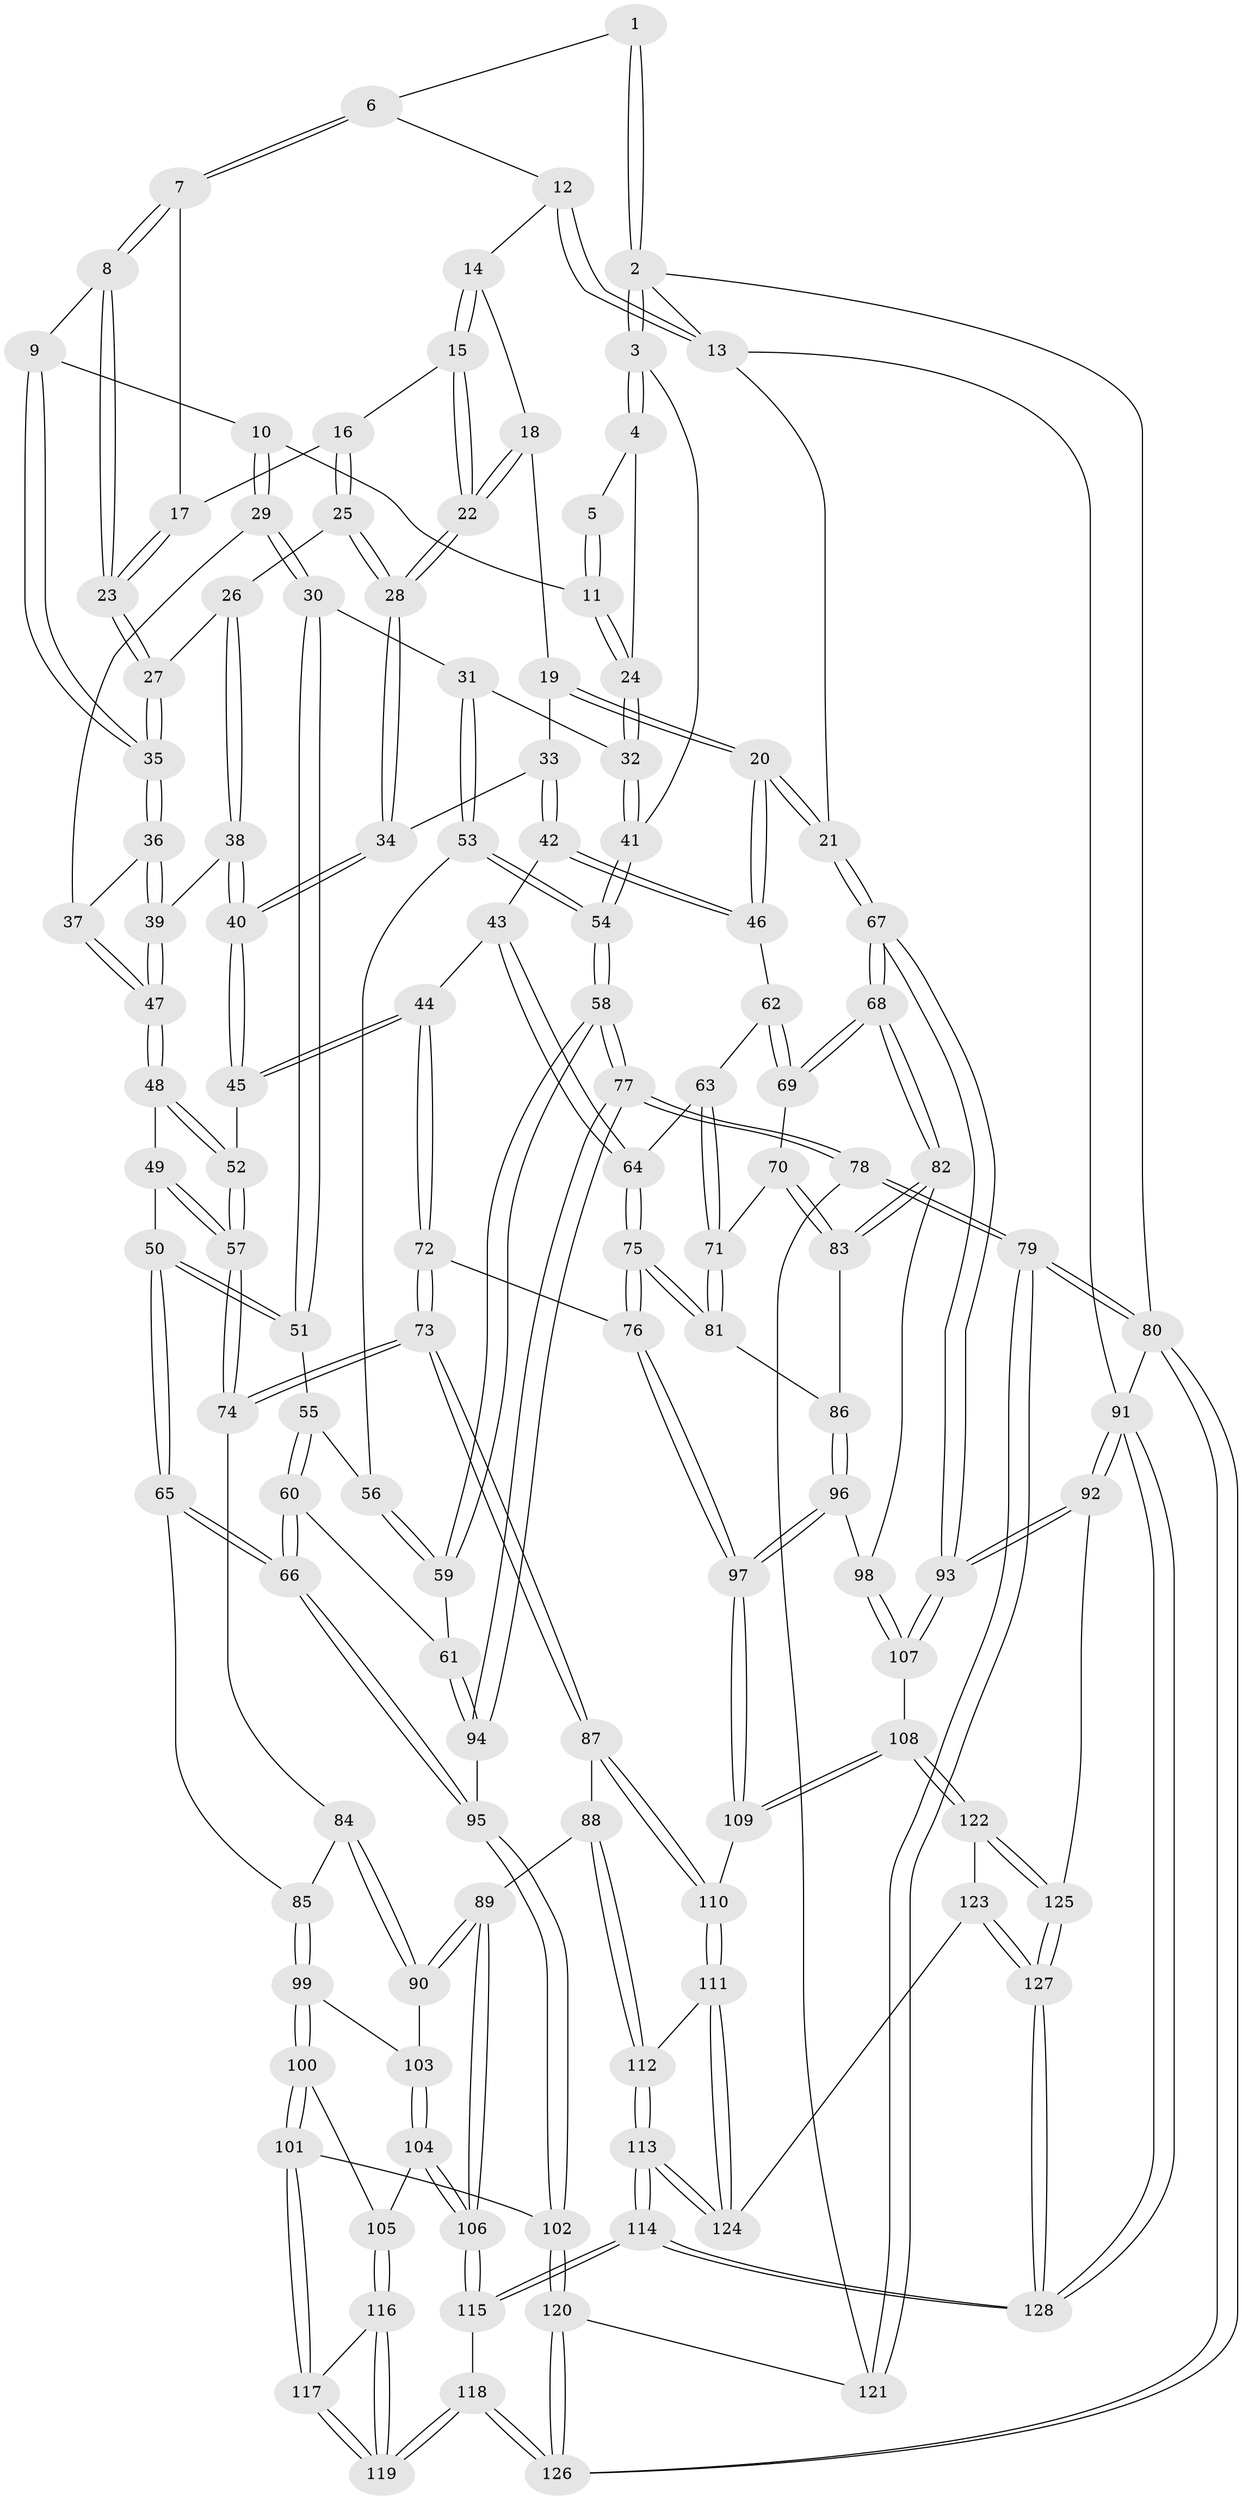 // coarse degree distribution, {7: 0.058823529411764705, 4: 0.39215686274509803, 3: 0.17647058823529413, 6: 0.09803921568627451, 5: 0.19607843137254902, 2: 0.058823529411764705, 8: 0.0196078431372549}
// Generated by graph-tools (version 1.1) at 2025/21/03/04/25 18:21:11]
// undirected, 128 vertices, 317 edges
graph export_dot {
graph [start="1"]
  node [color=gray90,style=filled];
  1 [pos="+0.18948937723848+0"];
  2 [pos="+0+0"];
  3 [pos="+0+0.1267578611727225"];
  4 [pos="+0.10522126023342515+0.10199127803405723"];
  5 [pos="+0.16146998201138343+0"];
  6 [pos="+0.44311033948476436+0"];
  7 [pos="+0.40300978612461524+0.044455286829084624"];
  8 [pos="+0.3917517123993554+0.06619043854650081"];
  9 [pos="+0.33577017018473404+0.1357591365493173"];
  10 [pos="+0.3150465719028306+0.14148011129188287"];
  11 [pos="+0.2573232224555081+0.14880448764846546"];
  12 [pos="+0.5260107766796766+0"];
  13 [pos="+1+0"];
  14 [pos="+0.6114849424880037+0.011524008312846648"];
  15 [pos="+0.5394219025392805+0.14560067203105947"];
  16 [pos="+0.5110131556091565+0.16854680748818363"];
  17 [pos="+0.488840785246164+0.15725305524239214"];
  18 [pos="+0.6179023535593673+0.020674212424039044"];
  19 [pos="+0.7199254308623753+0.11578898343645264"];
  20 [pos="+1+0.18185838024877732"];
  21 [pos="+1+0.17167274556171525"];
  22 [pos="+0.5831987624511209+0.18865081620591967"];
  23 [pos="+0.4479193929722316+0.24058128375160276"];
  24 [pos="+0.14723248572783115+0.21723458245915328"];
  25 [pos="+0.5464090897138981+0.23389421333406135"];
  26 [pos="+0.45107409531827264+0.25389442231463316"];
  27 [pos="+0.4480142533479574+0.2525435559400376"];
  28 [pos="+0.5831093422020911+0.24566984008340462"];
  29 [pos="+0.2507754912536727+0.3228784083029194"];
  30 [pos="+0.19958451662391657+0.33244274885186625"];
  31 [pos="+0.17334759001254393+0.3181388528525798"];
  32 [pos="+0.1434572800540259+0.2369782220893916"];
  33 [pos="+0.637171952037023+0.26457909296777293"];
  34 [pos="+0.6025152297826881+0.26295603009784163"];
  35 [pos="+0.3664658085695908+0.27163233735415554"];
  36 [pos="+0.36533105123439524+0.27323348310176765"];
  37 [pos="+0.313972464574483+0.3179529692637092"];
  38 [pos="+0.4945722134895404+0.3626779244539092"];
  39 [pos="+0.4520982208977947+0.36680700948394046"];
  40 [pos="+0.5228875441689003+0.3768962085633188"];
  41 [pos="+0+0.23690548648853457"];
  42 [pos="+0.718139447405148+0.3384992274855839"];
  43 [pos="+0.6308749310157382+0.44506415418434725"];
  44 [pos="+0.5697612444669572+0.46910274149500747"];
  45 [pos="+0.5522628740461792+0.46422024787304184"];
  46 [pos="+0.9100848986450193+0.3501798976578945"];
  47 [pos="+0.37920003036961436+0.40635612515929487"];
  48 [pos="+0.3788588702753697+0.4246128534836044"];
  49 [pos="+0.3624434574491738+0.4556447142194764"];
  50 [pos="+0.2880664386546122+0.5159220218328907"];
  51 [pos="+0.23051954870800714+0.4464587664049077"];
  52 [pos="+0.5287761010041444+0.47892043306523097"];
  53 [pos="+0.08241431664959033+0.38566710683503586"];
  54 [pos="+0+0.3627494699967056"];
  55 [pos="+0.16155467041142735+0.4923652986870622"];
  56 [pos="+0.08005159294890694+0.4646334016586689"];
  57 [pos="+0.47215516472038543+0.5429851215248481"];
  58 [pos="+0+0.4880405109993654"];
  59 [pos="+0.0722981313197448+0.48195993740280535"];
  60 [pos="+0.13541565987840723+0.5822634083614633"];
  61 [pos="+0.07508576167159071+0.5764262414873361"];
  62 [pos="+0.9079390057678359+0.3545409038301601"];
  63 [pos="+0.835932075067098+0.44921609827374254"];
  64 [pos="+0.7530448047587935+0.5218102800926014"];
  65 [pos="+0.2903826789056339+0.563170217532592"];
  66 [pos="+0.1966655616530085+0.6147335709334302"];
  67 [pos="+1+0.5901662036103565"];
  68 [pos="+1+0.6065664134687699"];
  69 [pos="+0.9081810574771138+0.5723156926068351"];
  70 [pos="+0.906743554727588+0.5759829781812259"];
  71 [pos="+0.8457571716348092+0.595976132159034"];
  72 [pos="+0.6651768471271053+0.6639892592677433"];
  73 [pos="+0.6546749709368694+0.6762783969024687"];
  74 [pos="+0.4654642912965624+0.5577774780011564"];
  75 [pos="+0.7216073829082266+0.6234804830821342"];
  76 [pos="+0.6985016192286766+0.6515250463978226"];
  77 [pos="+0+0.6833427748910559"];
  78 [pos="+0+0.7816211906857116"];
  79 [pos="+0+1"];
  80 [pos="+0+1"];
  81 [pos="+0.8376304528812263+0.607859272861592"];
  82 [pos="+0.961372018176763+0.6469254813976585"];
  83 [pos="+0.9152513156512857+0.6094565153605729"];
  84 [pos="+0.4619606086550161+0.5619541789204979"];
  85 [pos="+0.32799410784824307+0.5919381903328567"];
  86 [pos="+0.8682450437188215+0.6441471025470585"];
  87 [pos="+0.6462495112651447+0.690216385874063"];
  88 [pos="+0.555161175475866+0.7583905851288466"];
  89 [pos="+0.5479998198939796+0.7593078888087246"];
  90 [pos="+0.4772490952243928+0.6639431194612345"];
  91 [pos="+1+1"];
  92 [pos="+1+0.8316871648873677"];
  93 [pos="+1+0.8197030546928629"];
  94 [pos="+0+0.6746821271857509"];
  95 [pos="+0.17484384023895572+0.7859011334010385"];
  96 [pos="+0.8788043845918027+0.7136750276544997"];
  97 [pos="+0.8530269087601755+0.7418012822639725"];
  98 [pos="+0.9092263807258378+0.7034449485362586"];
  99 [pos="+0.3405487750087782+0.6414621488822859"];
  100 [pos="+0.28647805141133614+0.7877734525295295"];
  101 [pos="+0.19631307046752852+0.8180745817064132"];
  102 [pos="+0.19613400256728172+0.8180458920836137"];
  103 [pos="+0.38398185334433943+0.667659070007633"];
  104 [pos="+0.43727109084935545+0.8058891094592153"];
  105 [pos="+0.41601130859490354+0.8133716920898059"];
  106 [pos="+0.4852493492701234+0.8011649938070613"];
  107 [pos="+1+0.8030014938749481"];
  108 [pos="+0.8622167839185876+0.8261498597194826"];
  109 [pos="+0.8582612611413989+0.8222489790571909"];
  110 [pos="+0.7530068496786532+0.8431543288194667"];
  111 [pos="+0.7339696212649005+0.8700244146765345"];
  112 [pos="+0.6099641861695857+0.8495653090723059"];
  113 [pos="+0.6286123374803538+1"];
  114 [pos="+0.6032894446688075+1"];
  115 [pos="+0.5494358082117271+1"];
  116 [pos="+0.3942084948874649+0.8949249221991424"];
  117 [pos="+0.25474445604267554+0.8982642269730622"];
  118 [pos="+0.40519280183698364+1"];
  119 [pos="+0.37011285585468945+1"];
  120 [pos="+0.1261783353798044+0.9046914766658147"];
  121 [pos="+0.07959587983414608+0.9031985650239098"];
  122 [pos="+0.8736693549607801+0.8903273598866192"];
  123 [pos="+0.8391999080835+0.9317055261302419"];
  124 [pos="+0.7191420953543046+0.9795407557529453"];
  125 [pos="+0.9382890661968226+0.9499612495211216"];
  126 [pos="+0.12448200164592578+1"];
  127 [pos="+0.8834860261951913+1"];
  128 [pos="+0.8717513647651207+1"];
  1 -- 2;
  1 -- 2;
  1 -- 6;
  2 -- 3;
  2 -- 3;
  2 -- 13;
  2 -- 80;
  3 -- 4;
  3 -- 4;
  3 -- 41;
  4 -- 5;
  4 -- 24;
  5 -- 11;
  5 -- 11;
  6 -- 7;
  6 -- 7;
  6 -- 12;
  7 -- 8;
  7 -- 8;
  7 -- 17;
  8 -- 9;
  8 -- 23;
  8 -- 23;
  9 -- 10;
  9 -- 35;
  9 -- 35;
  10 -- 11;
  10 -- 29;
  10 -- 29;
  11 -- 24;
  11 -- 24;
  12 -- 13;
  12 -- 13;
  12 -- 14;
  13 -- 21;
  13 -- 91;
  14 -- 15;
  14 -- 15;
  14 -- 18;
  15 -- 16;
  15 -- 22;
  15 -- 22;
  16 -- 17;
  16 -- 25;
  16 -- 25;
  17 -- 23;
  17 -- 23;
  18 -- 19;
  18 -- 22;
  18 -- 22;
  19 -- 20;
  19 -- 20;
  19 -- 33;
  20 -- 21;
  20 -- 21;
  20 -- 46;
  20 -- 46;
  21 -- 67;
  21 -- 67;
  22 -- 28;
  22 -- 28;
  23 -- 27;
  23 -- 27;
  24 -- 32;
  24 -- 32;
  25 -- 26;
  25 -- 28;
  25 -- 28;
  26 -- 27;
  26 -- 38;
  26 -- 38;
  27 -- 35;
  27 -- 35;
  28 -- 34;
  28 -- 34;
  29 -- 30;
  29 -- 30;
  29 -- 37;
  30 -- 31;
  30 -- 51;
  30 -- 51;
  31 -- 32;
  31 -- 53;
  31 -- 53;
  32 -- 41;
  32 -- 41;
  33 -- 34;
  33 -- 42;
  33 -- 42;
  34 -- 40;
  34 -- 40;
  35 -- 36;
  35 -- 36;
  36 -- 37;
  36 -- 39;
  36 -- 39;
  37 -- 47;
  37 -- 47;
  38 -- 39;
  38 -- 40;
  38 -- 40;
  39 -- 47;
  39 -- 47;
  40 -- 45;
  40 -- 45;
  41 -- 54;
  41 -- 54;
  42 -- 43;
  42 -- 46;
  42 -- 46;
  43 -- 44;
  43 -- 64;
  43 -- 64;
  44 -- 45;
  44 -- 45;
  44 -- 72;
  44 -- 72;
  45 -- 52;
  46 -- 62;
  47 -- 48;
  47 -- 48;
  48 -- 49;
  48 -- 52;
  48 -- 52;
  49 -- 50;
  49 -- 57;
  49 -- 57;
  50 -- 51;
  50 -- 51;
  50 -- 65;
  50 -- 65;
  51 -- 55;
  52 -- 57;
  52 -- 57;
  53 -- 54;
  53 -- 54;
  53 -- 56;
  54 -- 58;
  54 -- 58;
  55 -- 56;
  55 -- 60;
  55 -- 60;
  56 -- 59;
  56 -- 59;
  57 -- 74;
  57 -- 74;
  58 -- 59;
  58 -- 59;
  58 -- 77;
  58 -- 77;
  59 -- 61;
  60 -- 61;
  60 -- 66;
  60 -- 66;
  61 -- 94;
  61 -- 94;
  62 -- 63;
  62 -- 69;
  62 -- 69;
  63 -- 64;
  63 -- 71;
  63 -- 71;
  64 -- 75;
  64 -- 75;
  65 -- 66;
  65 -- 66;
  65 -- 85;
  66 -- 95;
  66 -- 95;
  67 -- 68;
  67 -- 68;
  67 -- 93;
  67 -- 93;
  68 -- 69;
  68 -- 69;
  68 -- 82;
  68 -- 82;
  69 -- 70;
  70 -- 71;
  70 -- 83;
  70 -- 83;
  71 -- 81;
  71 -- 81;
  72 -- 73;
  72 -- 73;
  72 -- 76;
  73 -- 74;
  73 -- 74;
  73 -- 87;
  73 -- 87;
  74 -- 84;
  75 -- 76;
  75 -- 76;
  75 -- 81;
  75 -- 81;
  76 -- 97;
  76 -- 97;
  77 -- 78;
  77 -- 78;
  77 -- 94;
  77 -- 94;
  78 -- 79;
  78 -- 79;
  78 -- 121;
  79 -- 80;
  79 -- 80;
  79 -- 121;
  79 -- 121;
  80 -- 126;
  80 -- 126;
  80 -- 91;
  81 -- 86;
  82 -- 83;
  82 -- 83;
  82 -- 98;
  83 -- 86;
  84 -- 85;
  84 -- 90;
  84 -- 90;
  85 -- 99;
  85 -- 99;
  86 -- 96;
  86 -- 96;
  87 -- 88;
  87 -- 110;
  87 -- 110;
  88 -- 89;
  88 -- 112;
  88 -- 112;
  89 -- 90;
  89 -- 90;
  89 -- 106;
  89 -- 106;
  90 -- 103;
  91 -- 92;
  91 -- 92;
  91 -- 128;
  91 -- 128;
  92 -- 93;
  92 -- 93;
  92 -- 125;
  93 -- 107;
  93 -- 107;
  94 -- 95;
  95 -- 102;
  95 -- 102;
  96 -- 97;
  96 -- 97;
  96 -- 98;
  97 -- 109;
  97 -- 109;
  98 -- 107;
  98 -- 107;
  99 -- 100;
  99 -- 100;
  99 -- 103;
  100 -- 101;
  100 -- 101;
  100 -- 105;
  101 -- 102;
  101 -- 117;
  101 -- 117;
  102 -- 120;
  102 -- 120;
  103 -- 104;
  103 -- 104;
  104 -- 105;
  104 -- 106;
  104 -- 106;
  105 -- 116;
  105 -- 116;
  106 -- 115;
  106 -- 115;
  107 -- 108;
  108 -- 109;
  108 -- 109;
  108 -- 122;
  108 -- 122;
  109 -- 110;
  110 -- 111;
  110 -- 111;
  111 -- 112;
  111 -- 124;
  111 -- 124;
  112 -- 113;
  112 -- 113;
  113 -- 114;
  113 -- 114;
  113 -- 124;
  113 -- 124;
  114 -- 115;
  114 -- 115;
  114 -- 128;
  114 -- 128;
  115 -- 118;
  116 -- 117;
  116 -- 119;
  116 -- 119;
  117 -- 119;
  117 -- 119;
  118 -- 119;
  118 -- 119;
  118 -- 126;
  118 -- 126;
  120 -- 121;
  120 -- 126;
  120 -- 126;
  122 -- 123;
  122 -- 125;
  122 -- 125;
  123 -- 124;
  123 -- 127;
  123 -- 127;
  125 -- 127;
  125 -- 127;
  127 -- 128;
  127 -- 128;
}
